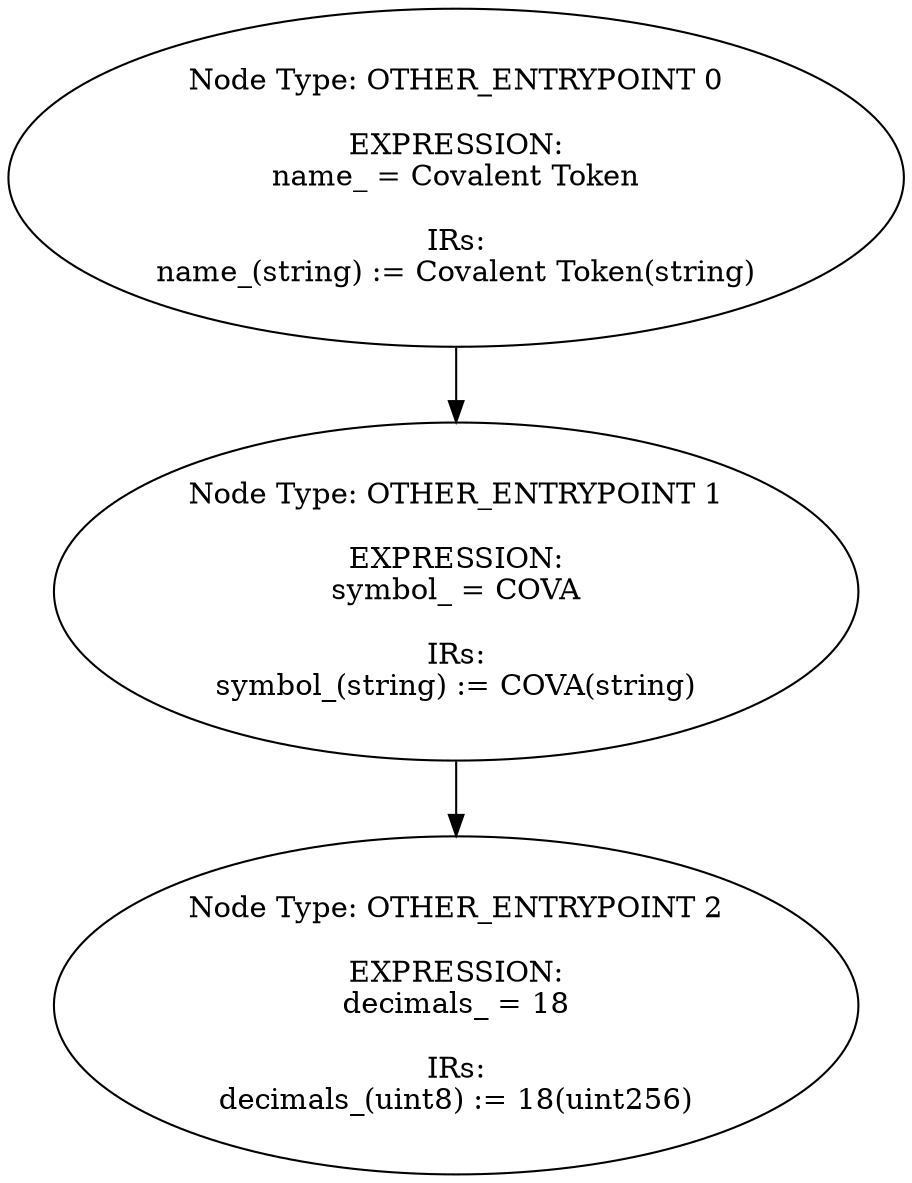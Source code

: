 digraph{
0[label="Node Type: OTHER_ENTRYPOINT 0

EXPRESSION:
name_ = Covalent Token

IRs:
name_(string) := Covalent Token(string)"];
0->1;
1[label="Node Type: OTHER_ENTRYPOINT 1

EXPRESSION:
symbol_ = COVA

IRs:
symbol_(string) := COVA(string)"];
1->2;
2[label="Node Type: OTHER_ENTRYPOINT 2

EXPRESSION:
decimals_ = 18

IRs:
decimals_(uint8) := 18(uint256)"];
}
